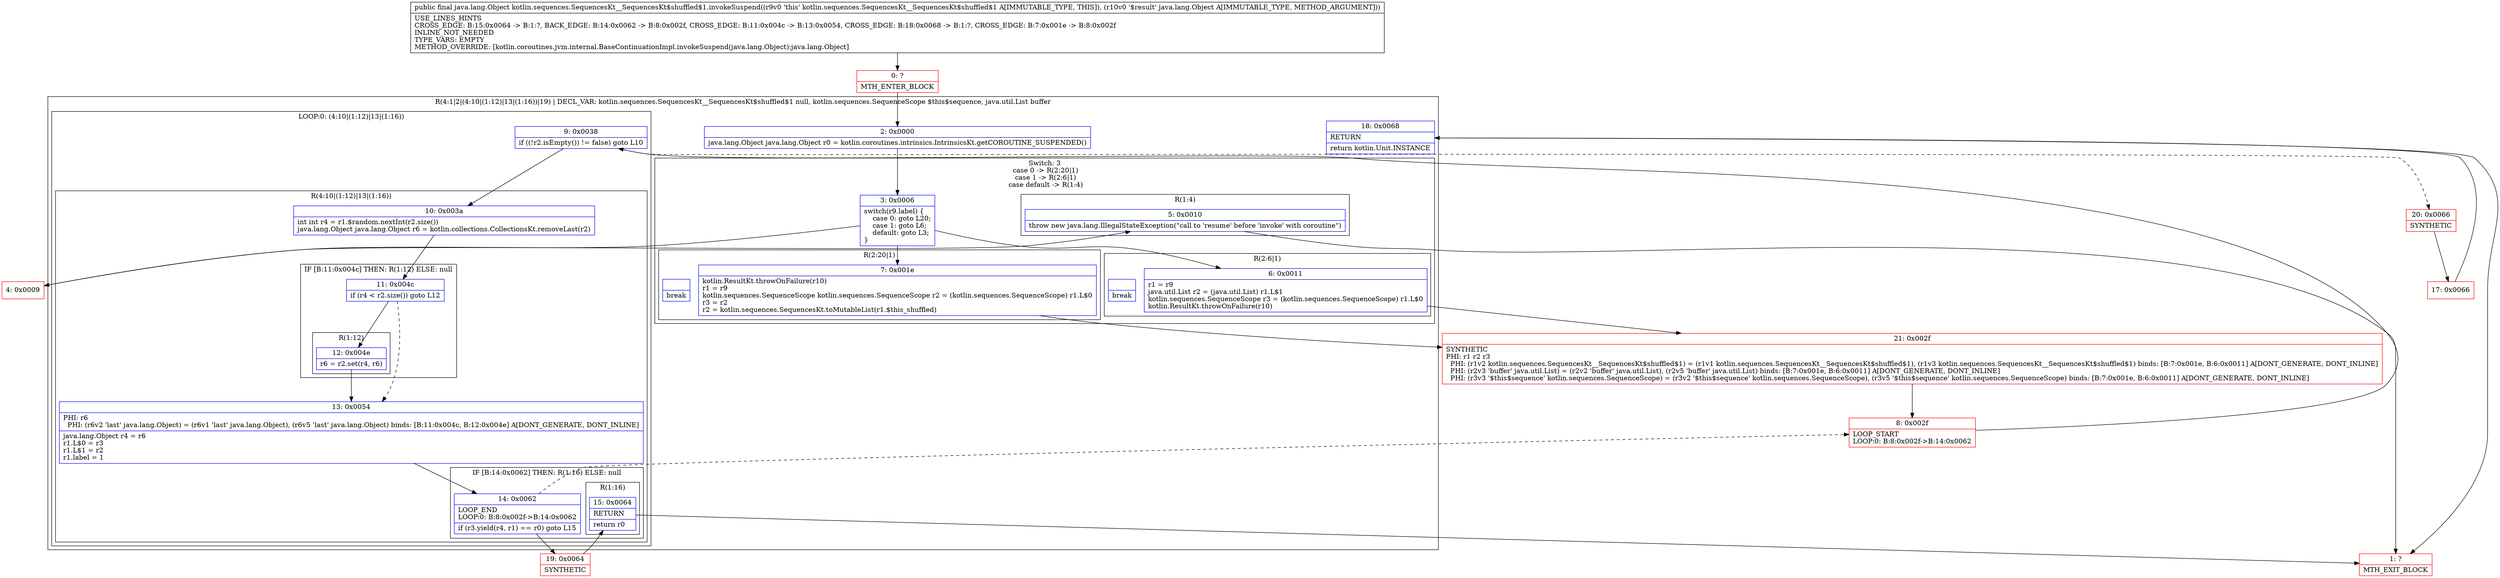 digraph "CFG forkotlin.sequences.SequencesKt__SequencesKt$shuffled$1.invokeSuspend(Ljava\/lang\/Object;)Ljava\/lang\/Object;" {
subgraph cluster_Region_1620167406 {
label = "R(4:1|2|(4:10|(1:12)|13|(1:16))|19) | DECL_VAR: kotlin.sequences.SequencesKt__SequencesKt$shuffled$1 null, kotlin.sequences.SequenceScope $this$sequence, java.util.List buffer\l";
node [shape=record,color=blue];
Node_2 [shape=record,label="{2\:\ 0x0000|java.lang.Object java.lang.Object r0 = kotlin.coroutines.intrinsics.IntrinsicsKt.getCOROUTINE_SUSPENDED()\l}"];
subgraph cluster_SwitchRegion_1496659590 {
label = "Switch: 3
 case 0 -> R(2:20|1)
 case 1 -> R(2:6|1)
 case default -> R(1:4)";
node [shape=record,color=blue];
Node_3 [shape=record,label="{3\:\ 0x0006|switch(r9.label) \{\l    case 0: goto L20;\l    case 1: goto L6;\l    default: goto L3;\l\}\l}"];
subgraph cluster_Region_532829057 {
label = "R(2:20|1)";
node [shape=record,color=blue];
Node_7 [shape=record,label="{7\:\ 0x001e|kotlin.ResultKt.throwOnFailure(r10)\lr1 = r9\lkotlin.sequences.SequenceScope kotlin.sequences.SequenceScope r2 = (kotlin.sequences.SequenceScope) r1.L$0\lr3 = r2\lr2 = kotlin.sequences.SequencesKt.toMutableList(r1.$this_shuffled)\l}"];
Node_InsnContainer_1320592001 [shape=record,label="{|break\l}"];
}
subgraph cluster_Region_1911176237 {
label = "R(2:6|1)";
node [shape=record,color=blue];
Node_6 [shape=record,label="{6\:\ 0x0011|r1 = r9\ljava.util.List r2 = (java.util.List) r1.L$1\lkotlin.sequences.SequenceScope r3 = (kotlin.sequences.SequenceScope) r1.L$0\lkotlin.ResultKt.throwOnFailure(r10)\l}"];
Node_InsnContainer_890962490 [shape=record,label="{|break\l}"];
}
subgraph cluster_Region_825507575 {
label = "R(1:4)";
node [shape=record,color=blue];
Node_5 [shape=record,label="{5\:\ 0x0010|throw new java.lang.IllegalStateException(\"call to 'resume' before 'invoke' with coroutine\")\l}"];
}
}
subgraph cluster_LoopRegion_1103474513 {
label = "LOOP:0: (4:10|(1:12)|13|(1:16))";
node [shape=record,color=blue];
Node_9 [shape=record,label="{9\:\ 0x0038|if ((!r2.isEmpty()) != false) goto L10\l}"];
subgraph cluster_Region_1917427016 {
label = "R(4:10|(1:12)|13|(1:16))";
node [shape=record,color=blue];
Node_10 [shape=record,label="{10\:\ 0x003a|int int r4 = r1.$random.nextInt(r2.size())\ljava.lang.Object java.lang.Object r6 = kotlin.collections.CollectionsKt.removeLast(r2)\l}"];
subgraph cluster_IfRegion_178904327 {
label = "IF [B:11:0x004c] THEN: R(1:12) ELSE: null";
node [shape=record,color=blue];
Node_11 [shape=record,label="{11\:\ 0x004c|if (r4 \< r2.size()) goto L12\l}"];
subgraph cluster_Region_125487496 {
label = "R(1:12)";
node [shape=record,color=blue];
Node_12 [shape=record,label="{12\:\ 0x004e|r6 = r2.set(r4, r6)\l}"];
}
}
Node_13 [shape=record,label="{13\:\ 0x0054|PHI: r6 \l  PHI: (r6v2 'last' java.lang.Object) = (r6v1 'last' java.lang.Object), (r6v5 'last' java.lang.Object) binds: [B:11:0x004c, B:12:0x004e] A[DONT_GENERATE, DONT_INLINE]\l|java.lang.Object r4 = r6\lr1.L$0 = r3\lr1.L$1 = r2\lr1.label = 1\l}"];
subgraph cluster_IfRegion_1444591447 {
label = "IF [B:14:0x0062] THEN: R(1:16) ELSE: null";
node [shape=record,color=blue];
Node_14 [shape=record,label="{14\:\ 0x0062|LOOP_END\lLOOP:0: B:8:0x002f\-\>B:14:0x0062\l|if (r3.yield(r4, r1) == r0) goto L15\l}"];
subgraph cluster_Region_782947920 {
label = "R(1:16)";
node [shape=record,color=blue];
Node_15 [shape=record,label="{15\:\ 0x0064|RETURN\l|return r0\l}"];
}
}
}
}
Node_18 [shape=record,label="{18\:\ 0x0068|RETURN\l|return kotlin.Unit.INSTANCE\l}"];
}
Node_0 [shape=record,color=red,label="{0\:\ ?|MTH_ENTER_BLOCK\l}"];
Node_4 [shape=record,color=red,label="{4\:\ 0x0009}"];
Node_1 [shape=record,color=red,label="{1\:\ ?|MTH_EXIT_BLOCK\l}"];
Node_21 [shape=record,color=red,label="{21\:\ 0x002f|SYNTHETIC\lPHI: r1 r2 r3 \l  PHI: (r1v2 kotlin.sequences.SequencesKt__SequencesKt$shuffled$1) = (r1v1 kotlin.sequences.SequencesKt__SequencesKt$shuffled$1), (r1v3 kotlin.sequences.SequencesKt__SequencesKt$shuffled$1) binds: [B:7:0x001e, B:6:0x0011] A[DONT_GENERATE, DONT_INLINE]\l  PHI: (r2v3 'buffer' java.util.List) = (r2v2 'buffer' java.util.List), (r2v5 'buffer' java.util.List) binds: [B:7:0x001e, B:6:0x0011] A[DONT_GENERATE, DONT_INLINE]\l  PHI: (r3v3 '$this$sequence' kotlin.sequences.SequenceScope) = (r3v2 '$this$sequence' kotlin.sequences.SequenceScope), (r3v5 '$this$sequence' kotlin.sequences.SequenceScope) binds: [B:7:0x001e, B:6:0x0011] A[DONT_GENERATE, DONT_INLINE]\l}"];
Node_8 [shape=record,color=red,label="{8\:\ 0x002f|LOOP_START\lLOOP:0: B:8:0x002f\-\>B:14:0x0062\l}"];
Node_19 [shape=record,color=red,label="{19\:\ 0x0064|SYNTHETIC\l}"];
Node_20 [shape=record,color=red,label="{20\:\ 0x0066|SYNTHETIC\l}"];
Node_17 [shape=record,color=red,label="{17\:\ 0x0066}"];
MethodNode[shape=record,label="{public final java.lang.Object kotlin.sequences.SequencesKt__SequencesKt$shuffled$1.invokeSuspend((r9v0 'this' kotlin.sequences.SequencesKt__SequencesKt$shuffled$1 A[IMMUTABLE_TYPE, THIS]), (r10v0 '$result' java.lang.Object A[IMMUTABLE_TYPE, METHOD_ARGUMENT]))  | USE_LINES_HINTS\lCROSS_EDGE: B:15:0x0064 \-\> B:1:?, BACK_EDGE: B:14:0x0062 \-\> B:8:0x002f, CROSS_EDGE: B:11:0x004c \-\> B:13:0x0054, CROSS_EDGE: B:18:0x0068 \-\> B:1:?, CROSS_EDGE: B:7:0x001e \-\> B:8:0x002f\lINLINE_NOT_NEEDED\lTYPE_VARS: EMPTY\lMETHOD_OVERRIDE: [kotlin.coroutines.jvm.internal.BaseContinuationImpl.invokeSuspend(java.lang.Object):java.lang.Object]\l}"];
MethodNode -> Node_0;Node_2 -> Node_3;
Node_3 -> Node_4;
Node_3 -> Node_6;
Node_3 -> Node_7;
Node_7 -> Node_21;
Node_6 -> Node_21;
Node_5 -> Node_1;
Node_9 -> Node_10;
Node_9 -> Node_20[style=dashed];
Node_10 -> Node_11;
Node_11 -> Node_12;
Node_11 -> Node_13[style=dashed];
Node_12 -> Node_13;
Node_13 -> Node_14;
Node_14 -> Node_8[style=dashed];
Node_14 -> Node_19;
Node_15 -> Node_1;
Node_18 -> Node_1;
Node_0 -> Node_2;
Node_4 -> Node_5;
Node_21 -> Node_8;
Node_8 -> Node_9;
Node_19 -> Node_15;
Node_20 -> Node_17;
Node_17 -> Node_18;
}

